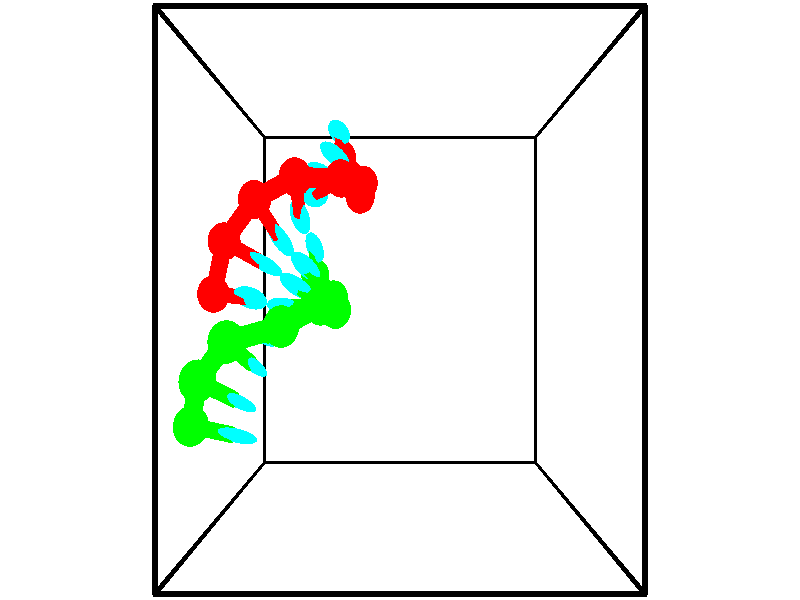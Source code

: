 // switches for output
#declare DRAW_BASES = 1; // possible values are 0, 1; only relevant for DNA ribbons
#declare DRAW_BASES_TYPE = 3; // possible values are 1, 2, 3; only relevant for DNA ribbons
#declare DRAW_FOG = 0; // set to 1 to enable fog

#include "colors.inc"

#include "transforms.inc"
background { rgb <1, 1, 1>}

#default {
   normal{
       ripples 0.25
       frequency 0.20
       turbulence 0.2
       lambda 5
   }
	finish {
		phong 0.1
		phong_size 40.
	}
}

// original window dimensions: 1024x640


// camera settings

camera {
	sky <-0, 1, 0>
	up <-0, 1, 0>
	right 1.6 * <1, 0, 0>
	location <2.5, 2.5, 11.1562>
	look_at <2.5, 2.5, 2.5>
	direction <0, 0, -8.6562>
	angle 67.0682
}


# declare cpy_camera_pos = <2.5, 2.5, 11.1562>;
# if (DRAW_FOG = 1)
fog {
	fog_type 2
	up vnormalize(cpy_camera_pos)
	color rgbt<1,1,1,0.3>
	distance 1e-5
	fog_alt 3e-3
	fog_offset 4
}
# end


// LIGHTS

# declare lum = 6;
global_settings {
	ambient_light rgb lum * <0.05, 0.05, 0.05>
	max_trace_level 15
}# declare cpy_direct_light_amount = 0.25;
light_source
{	1000 * <-1, -1, 1>,
	rgb lum * cpy_direct_light_amount
	parallel
}

light_source
{	1000 * <1, 1, -1>,
	rgb lum * cpy_direct_light_amount
	parallel
}

// strand 0

// nucleotide -1

// particle -1
sphere {
	<1.414777, 4.759263, -0.252240> 0.250000
	pigment { color rgbt <1,0,0,0> }
	no_shadow
}
cylinder {
	<1.414951, 4.890434, 0.125641>,  <1.415056, 4.969137, 0.352369>, 0.100000
	pigment { color rgbt <1,0,0,0> }
	no_shadow
}
cylinder {
	<1.414951, 4.890434, 0.125641>,  <1.414777, 4.759263, -0.252240>, 0.100000
	pigment { color rgbt <1,0,0,0> }
	no_shadow
}

// particle -1
sphere {
	<1.414951, 4.890434, 0.125641> 0.100000
	pigment { color rgbt <1,0,0,0> }
	no_shadow
}
sphere {
	0, 1
	scale<0.080000,0.200000,0.300000>
	matrix <-0.287280, -0.904839, 0.314223,
		0.957847, -0.271531, 0.093813,
		0.000436, 0.327928, 0.944703,
		1.415082, 4.988813, 0.409052>
	pigment { color rgbt <0,1,1,0> }
	no_shadow
}
cylinder {
	<1.846751, 4.270249, 0.215442>,  <1.414777, 4.759263, -0.252240>, 0.130000
	pigment { color rgbt <1,0,0,0> }
	no_shadow
}

// nucleotide -1

// particle -1
sphere {
	<1.846751, 4.270249, 0.215442> 0.250000
	pigment { color rgbt <1,0,0,0> }
	no_shadow
}
cylinder {
	<1.567581, 4.465843, 0.424744>,  <1.400079, 4.583200, 0.550325>, 0.100000
	pigment { color rgbt <1,0,0,0> }
	no_shadow
}
cylinder {
	<1.567581, 4.465843, 0.424744>,  <1.846751, 4.270249, 0.215442>, 0.100000
	pigment { color rgbt <1,0,0,0> }
	no_shadow
}

// particle -1
sphere {
	<1.567581, 4.465843, 0.424744> 0.100000
	pigment { color rgbt <1,0,0,0> }
	no_shadow
}
sphere {
	0, 1
	scale<0.080000,0.200000,0.300000>
	matrix <-0.266453, -0.855470, 0.444042,
		0.664758, 0.170486, 0.727346,
		-0.697925, 0.488984, 0.523254,
		1.358204, 4.612538, 0.581720>
	pigment { color rgbt <0,1,1,0> }
	no_shadow
}
cylinder {
	<1.817930, 3.981946, 0.838311>,  <1.846751, 4.270249, 0.215442>, 0.130000
	pigment { color rgbt <1,0,0,0> }
	no_shadow
}

// nucleotide -1

// particle -1
sphere {
	<1.817930, 3.981946, 0.838311> 0.250000
	pigment { color rgbt <1,0,0,0> }
	no_shadow
}
cylinder {
	<1.454548, 4.148888, 0.847458>,  <1.236519, 4.249053, 0.852946>, 0.100000
	pigment { color rgbt <1,0,0,0> }
	no_shadow
}
cylinder {
	<1.454548, 4.148888, 0.847458>,  <1.817930, 3.981946, 0.838311>, 0.100000
	pigment { color rgbt <1,0,0,0> }
	no_shadow
}

// particle -1
sphere {
	<1.454548, 4.148888, 0.847458> 0.100000
	pigment { color rgbt <1,0,0,0> }
	no_shadow
}
sphere {
	0, 1
	scale<0.080000,0.200000,0.300000>
	matrix <-0.333258, -0.756251, 0.563049,
		0.252285, 0.503884, 0.826107,
		-0.908456, 0.417355, 0.022867,
		1.182011, 4.274094, 0.854318>
	pigment { color rgbt <0,1,1,0> }
	no_shadow
}
cylinder {
	<1.563047, 4.108002, 1.568783>,  <1.817930, 3.981946, 0.838311>, 0.130000
	pigment { color rgbt <1,0,0,0> }
	no_shadow
}

// nucleotide -1

// particle -1
sphere {
	<1.563047, 4.108002, 1.568783> 0.250000
	pigment { color rgbt <1,0,0,0> }
	no_shadow
}
cylinder {
	<1.284233, 4.028664, 1.293159>,  <1.116945, 3.981061, 1.127785>, 0.100000
	pigment { color rgbt <1,0,0,0> }
	no_shadow
}
cylinder {
	<1.284233, 4.028664, 1.293159>,  <1.563047, 4.108002, 1.568783>, 0.100000
	pigment { color rgbt <1,0,0,0> }
	no_shadow
}

// particle -1
sphere {
	<1.284233, 4.028664, 1.293159> 0.100000
	pigment { color rgbt <1,0,0,0> }
	no_shadow
}
sphere {
	0, 1
	scale<0.080000,0.200000,0.300000>
	matrix <-0.407770, -0.680808, 0.608461,
		-0.589802, 0.705095, 0.393667,
		-0.697035, -0.198346, -0.689059,
		1.075123, 3.969160, 1.086442>
	pigment { color rgbt <0,1,1,0> }
	no_shadow
}
cylinder {
	<0.876766, 4.085784, 1.812605>,  <1.563047, 4.108002, 1.568783>, 0.130000
	pigment { color rgbt <1,0,0,0> }
	no_shadow
}

// nucleotide -1

// particle -1
sphere {
	<0.876766, 4.085784, 1.812605> 0.250000
	pigment { color rgbt <1,0,0,0> }
	no_shadow
}
cylinder {
	<0.869316, 3.826691, 1.507950>,  <0.864846, 3.671234, 1.325157>, 0.100000
	pigment { color rgbt <1,0,0,0> }
	no_shadow
}
cylinder {
	<0.869316, 3.826691, 1.507950>,  <0.876766, 4.085784, 1.812605>, 0.100000
	pigment { color rgbt <1,0,0,0> }
	no_shadow
}

// particle -1
sphere {
	<0.869316, 3.826691, 1.507950> 0.100000
	pigment { color rgbt <1,0,0,0> }
	no_shadow
}
sphere {
	0, 1
	scale<0.080000,0.200000,0.300000>
	matrix <-0.523984, -0.642455, 0.559189,
		-0.851524, 0.409501, -0.327437,
		-0.018624, -0.647735, -0.761638,
		0.863729, 3.632370, 1.279458>
	pigment { color rgbt <0,1,1,0> }
	no_shadow
}
cylinder {
	<0.234827, 3.804641, 1.754275>,  <0.876766, 4.085784, 1.812605>, 0.130000
	pigment { color rgbt <1,0,0,0> }
	no_shadow
}

// nucleotide -1

// particle -1
sphere {
	<0.234827, 3.804641, 1.754275> 0.250000
	pigment { color rgbt <1,0,0,0> }
	no_shadow
}
cylinder {
	<0.425137, 3.524010, 1.542076>,  <0.539322, 3.355631, 1.414757>, 0.100000
	pigment { color rgbt <1,0,0,0> }
	no_shadow
}
cylinder {
	<0.425137, 3.524010, 1.542076>,  <0.234827, 3.804641, 1.754275>, 0.100000
	pigment { color rgbt <1,0,0,0> }
	no_shadow
}

// particle -1
sphere {
	<0.425137, 3.524010, 1.542076> 0.100000
	pigment { color rgbt <1,0,0,0> }
	no_shadow
}
sphere {
	0, 1
	scale<0.080000,0.200000,0.300000>
	matrix <-0.475921, -0.712557, 0.515521,
		-0.739690, 0.007206, -0.672910,
		0.475772, -0.701577, -0.530501,
		0.567869, 3.313537, 1.382927>
	pigment { color rgbt <0,1,1,0> }
	no_shadow
}
cylinder {
	<-0.283931, 3.273956, 1.595662>,  <0.234827, 3.804641, 1.754275>, 0.130000
	pigment { color rgbt <1,0,0,0> }
	no_shadow
}

// nucleotide -1

// particle -1
sphere {
	<-0.283931, 3.273956, 1.595662> 0.250000
	pigment { color rgbt <1,0,0,0> }
	no_shadow
}
cylinder {
	<0.076008, 3.103508, 1.558357>,  <0.291971, 3.001239, 1.535975>, 0.100000
	pigment { color rgbt <1,0,0,0> }
	no_shadow
}
cylinder {
	<0.076008, 3.103508, 1.558357>,  <-0.283931, 3.273956, 1.595662>, 0.100000
	pigment { color rgbt <1,0,0,0> }
	no_shadow
}

// particle -1
sphere {
	<0.076008, 3.103508, 1.558357> 0.100000
	pigment { color rgbt <1,0,0,0> }
	no_shadow
}
sphere {
	0, 1
	scale<0.080000,0.200000,0.300000>
	matrix <-0.364625, -0.852141, 0.375373,
		-0.239425, -0.303773, -0.922170,
		0.899847, -0.426120, -0.093260,
		0.345962, 2.975672, 1.530379>
	pigment { color rgbt <0,1,1,0> }
	no_shadow
}
cylinder {
	<-0.501114, 2.580345, 1.439905>,  <-0.283931, 3.273956, 1.595662>, 0.130000
	pigment { color rgbt <1,0,0,0> }
	no_shadow
}

// nucleotide -1

// particle -1
sphere {
	<-0.501114, 2.580345, 1.439905> 0.250000
	pigment { color rgbt <1,0,0,0> }
	no_shadow
}
cylinder {
	<-0.129414, 2.549385, 1.584404>,  <0.093607, 2.530809, 1.671104>, 0.100000
	pigment { color rgbt <1,0,0,0> }
	no_shadow
}
cylinder {
	<-0.129414, 2.549385, 1.584404>,  <-0.501114, 2.580345, 1.439905>, 0.100000
	pigment { color rgbt <1,0,0,0> }
	no_shadow
}

// particle -1
sphere {
	<-0.129414, 2.549385, 1.584404> 0.100000
	pigment { color rgbt <1,0,0,0> }
	no_shadow
}
sphere {
	0, 1
	scale<0.080000,0.200000,0.300000>
	matrix <-0.303477, -0.717562, 0.626902,
		0.210696, -0.692180, -0.690285,
		0.929252, -0.077400, 0.361249,
		0.149362, 2.526165, 1.692779>
	pigment { color rgbt <0,1,1,0> }
	no_shadow
}
// strand 1

// nucleotide -1

// particle -1
sphere {
	<-0.571700, 0.957045, 2.286099> 0.250000
	pigment { color rgbt <0,1,0,0> }
	no_shadow
}
cylinder {
	<-0.177725, 0.893677, 2.313820>,  <0.058660, 0.855656, 2.330452>, 0.100000
	pigment { color rgbt <0,1,0,0> }
	no_shadow
}
cylinder {
	<-0.177725, 0.893677, 2.313820>,  <-0.571700, 0.957045, 2.286099>, 0.100000
	pigment { color rgbt <0,1,0,0> }
	no_shadow
}

// particle -1
sphere {
	<-0.177725, 0.893677, 2.313820> 0.100000
	pigment { color rgbt <0,1,0,0> }
	no_shadow
}
sphere {
	0, 1
	scale<0.080000,0.200000,0.300000>
	matrix <0.172741, 0.919490, -0.353126,
		-0.007780, 0.359778, 0.933006,
		0.984937, -0.158421, 0.069302,
		0.117756, 0.846150, 2.334610>
	pigment { color rgbt <0,1,1,0> }
	no_shadow
}
cylinder {
	<-0.317206, 1.559050, 2.755010>,  <-0.571700, 0.957045, 2.286099>, 0.130000
	pigment { color rgbt <0,1,0,0> }
	no_shadow
}

// nucleotide -1

// particle -1
sphere {
	<-0.317206, 1.559050, 2.755010> 0.250000
	pigment { color rgbt <0,1,0,0> }
	no_shadow
}
cylinder {
	<-0.060493, 1.387306, 2.500839>,  <0.093534, 1.284260, 2.348337>, 0.100000
	pigment { color rgbt <0,1,0,0> }
	no_shadow
}
cylinder {
	<-0.060493, 1.387306, 2.500839>,  <-0.317206, 1.559050, 2.755010>, 0.100000
	pigment { color rgbt <0,1,0,0> }
	no_shadow
}

// particle -1
sphere {
	<-0.060493, 1.387306, 2.500839> 0.100000
	pigment { color rgbt <0,1,0,0> }
	no_shadow
}
sphere {
	0, 1
	scale<0.080000,0.200000,0.300000>
	matrix <0.324941, 0.902771, -0.281813,
		0.694644, -0.025615, 0.718897,
		0.641781, -0.429359, -0.635428,
		0.132041, 1.258499, 2.310211>
	pigment { color rgbt <0,1,1,0> }
	no_shadow
}
cylinder {
	<0.101439, 2.016443, 2.816292>,  <-0.317206, 1.559050, 2.755010>, 0.130000
	pigment { color rgbt <0,1,0,0> }
	no_shadow
}

// nucleotide -1

// particle -1
sphere {
	<0.101439, 2.016443, 2.816292> 0.250000
	pigment { color rgbt <0,1,0,0> }
	no_shadow
}
cylinder {
	<0.227932, 1.835403, 2.482788>,  <0.303827, 1.726780, 2.282686>, 0.100000
	pigment { color rgbt <0,1,0,0> }
	no_shadow
}
cylinder {
	<0.227932, 1.835403, 2.482788>,  <0.101439, 2.016443, 2.816292>, 0.100000
	pigment { color rgbt <0,1,0,0> }
	no_shadow
}

// particle -1
sphere {
	<0.227932, 1.835403, 2.482788> 0.100000
	pigment { color rgbt <0,1,0,0> }
	no_shadow
}
sphere {
	0, 1
	scale<0.080000,0.200000,0.300000>
	matrix <0.438518, 0.849071, -0.294587,
		0.841249, -0.272460, 0.466975,
		0.316231, -0.452598, -0.833758,
		0.322801, 1.699624, 2.232661>
	pigment { color rgbt <0,1,1,0> }
	no_shadow
}
cylinder {
	<0.821051, 2.187480, 2.630969>,  <0.101439, 2.016443, 2.816292>, 0.130000
	pigment { color rgbt <0,1,0,0> }
	no_shadow
}

// nucleotide -1

// particle -1
sphere {
	<0.821051, 2.187480, 2.630969> 0.250000
	pigment { color rgbt <0,1,0,0> }
	no_shadow
}
cylinder {
	<0.629972, 2.103157, 2.289825>,  <0.515325, 2.052563, 2.085140>, 0.100000
	pigment { color rgbt <0,1,0,0> }
	no_shadow
}
cylinder {
	<0.629972, 2.103157, 2.289825>,  <0.821051, 2.187480, 2.630969>, 0.100000
	pigment { color rgbt <0,1,0,0> }
	no_shadow
}

// particle -1
sphere {
	<0.629972, 2.103157, 2.289825> 0.100000
	pigment { color rgbt <0,1,0,0> }
	no_shadow
}
sphere {
	0, 1
	scale<0.080000,0.200000,0.300000>
	matrix <0.359635, 0.838792, -0.408767,
		0.801540, -0.501985, -0.324876,
		-0.477698, -0.210807, -0.852857,
		0.486664, 2.039915, 2.033968>
	pigment { color rgbt <0,1,1,0> }
	no_shadow
}
cylinder {
	<1.316612, 2.431666, 2.134659>,  <0.821051, 2.187480, 2.630969>, 0.130000
	pigment { color rgbt <0,1,0,0> }
	no_shadow
}

// nucleotide -1

// particle -1
sphere {
	<1.316612, 2.431666, 2.134659> 0.250000
	pigment { color rgbt <0,1,0,0> }
	no_shadow
}
cylinder {
	<0.965628, 2.418053, 1.943283>,  <0.755037, 2.409885, 1.828458>, 0.100000
	pigment { color rgbt <0,1,0,0> }
	no_shadow
}
cylinder {
	<0.965628, 2.418053, 1.943283>,  <1.316612, 2.431666, 2.134659>, 0.100000
	pigment { color rgbt <0,1,0,0> }
	no_shadow
}

// particle -1
sphere {
	<0.965628, 2.418053, 1.943283> 0.100000
	pigment { color rgbt <0,1,0,0> }
	no_shadow
}
sphere {
	0, 1
	scale<0.080000,0.200000,0.300000>
	matrix <0.218059, 0.860134, -0.461107,
		0.427215, -0.508931, -0.747313,
		-0.877461, -0.034034, -0.478439,
		0.702389, 2.407843, 1.799752>
	pigment { color rgbt <0,1,1,0> }
	no_shadow
}
cylinder {
	<1.460823, 2.362392, 1.434231>,  <1.316612, 2.431666, 2.134659>, 0.130000
	pigment { color rgbt <0,1,0,0> }
	no_shadow
}

// nucleotide -1

// particle -1
sphere {
	<1.460823, 2.362392, 1.434231> 0.250000
	pigment { color rgbt <0,1,0,0> }
	no_shadow
}
cylinder {
	<1.105299, 2.545204, 1.447739>,  <0.891985, 2.654891, 1.455843>, 0.100000
	pigment { color rgbt <0,1,0,0> }
	no_shadow
}
cylinder {
	<1.105299, 2.545204, 1.447739>,  <1.460823, 2.362392, 1.434231>, 0.100000
	pigment { color rgbt <0,1,0,0> }
	no_shadow
}

// particle -1
sphere {
	<1.105299, 2.545204, 1.447739> 0.100000
	pigment { color rgbt <0,1,0,0> }
	no_shadow
}
sphere {
	0, 1
	scale<0.080000,0.200000,0.300000>
	matrix <0.364532, 0.749731, -0.552286,
		-0.277728, -0.478568, -0.832970,
		-0.888810, 0.457030, 0.033768,
		0.838656, 2.682313, 1.457869>
	pigment { color rgbt <0,1,1,0> }
	no_shadow
}
cylinder {
	<1.355197, 2.531727, 0.743814>,  <1.460823, 2.362392, 1.434231>, 0.130000
	pigment { color rgbt <0,1,0,0> }
	no_shadow
}

// nucleotide -1

// particle -1
sphere {
	<1.355197, 2.531727, 0.743814> 0.250000
	pigment { color rgbt <0,1,0,0> }
	no_shadow
}
cylinder {
	<1.111849, 2.777580, 0.944656>,  <0.965840, 2.925092, 1.065162>, 0.100000
	pigment { color rgbt <0,1,0,0> }
	no_shadow
}
cylinder {
	<1.111849, 2.777580, 0.944656>,  <1.355197, 2.531727, 0.743814>, 0.100000
	pigment { color rgbt <0,1,0,0> }
	no_shadow
}

// particle -1
sphere {
	<1.111849, 2.777580, 0.944656> 0.100000
	pigment { color rgbt <0,1,0,0> }
	no_shadow
}
sphere {
	0, 1
	scale<0.080000,0.200000,0.300000>
	matrix <0.276698, 0.757217, -0.591659,
		-0.743857, -0.221016, -0.630736,
		-0.608370, 0.614634, 0.502107,
		0.929338, 2.961970, 1.095288>
	pigment { color rgbt <0,1,1,0> }
	no_shadow
}
cylinder {
	<0.970441, 2.870586, 0.245590>,  <1.355197, 2.531727, 0.743814>, 0.130000
	pigment { color rgbt <0,1,0,0> }
	no_shadow
}

// nucleotide -1

// particle -1
sphere {
	<0.970441, 2.870586, 0.245590> 0.250000
	pigment { color rgbt <0,1,0,0> }
	no_shadow
}
cylinder {
	<1.010139, 3.084572, 0.581200>,  <1.033959, 3.212963, 0.782566>, 0.100000
	pigment { color rgbt <0,1,0,0> }
	no_shadow
}
cylinder {
	<1.010139, 3.084572, 0.581200>,  <0.970441, 2.870586, 0.245590>, 0.100000
	pigment { color rgbt <0,1,0,0> }
	no_shadow
}

// particle -1
sphere {
	<1.010139, 3.084572, 0.581200> 0.100000
	pigment { color rgbt <0,1,0,0> }
	no_shadow
}
sphere {
	0, 1
	scale<0.080000,0.200000,0.300000>
	matrix <0.623651, 0.623591, -0.471374,
		-0.775377, 0.570041, -0.271742,
		0.099247, 0.534964, 0.839025,
		1.039913, 3.245061, 0.832907>
	pigment { color rgbt <0,1,1,0> }
	no_shadow
}
// box output
cylinder {
	<0.000000, 0.000000, 0.000000>,  <5.000000, 0.000000, 0.000000>, 0.025000
	pigment { color rgbt <0,0,0,0> }
	no_shadow
}
cylinder {
	<0.000000, 0.000000, 0.000000>,  <0.000000, 5.000000, 0.000000>, 0.025000
	pigment { color rgbt <0,0,0,0> }
	no_shadow
}
cylinder {
	<0.000000, 0.000000, 0.000000>,  <0.000000, 0.000000, 5.000000>, 0.025000
	pigment { color rgbt <0,0,0,0> }
	no_shadow
}
cylinder {
	<5.000000, 5.000000, 5.000000>,  <0.000000, 5.000000, 5.000000>, 0.025000
	pigment { color rgbt <0,0,0,0> }
	no_shadow
}
cylinder {
	<5.000000, 5.000000, 5.000000>,  <5.000000, 0.000000, 5.000000>, 0.025000
	pigment { color rgbt <0,0,0,0> }
	no_shadow
}
cylinder {
	<5.000000, 5.000000, 5.000000>,  <5.000000, 5.000000, 0.000000>, 0.025000
	pigment { color rgbt <0,0,0,0> }
	no_shadow
}
cylinder {
	<0.000000, 0.000000, 5.000000>,  <0.000000, 5.000000, 5.000000>, 0.025000
	pigment { color rgbt <0,0,0,0> }
	no_shadow
}
cylinder {
	<0.000000, 0.000000, 5.000000>,  <5.000000, 0.000000, 5.000000>, 0.025000
	pigment { color rgbt <0,0,0,0> }
	no_shadow
}
cylinder {
	<5.000000, 5.000000, 0.000000>,  <0.000000, 5.000000, 0.000000>, 0.025000
	pigment { color rgbt <0,0,0,0> }
	no_shadow
}
cylinder {
	<5.000000, 5.000000, 0.000000>,  <5.000000, 0.000000, 0.000000>, 0.025000
	pigment { color rgbt <0,0,0,0> }
	no_shadow
}
cylinder {
	<5.000000, 0.000000, 5.000000>,  <5.000000, 0.000000, 0.000000>, 0.025000
	pigment { color rgbt <0,0,0,0> }
	no_shadow
}
cylinder {
	<0.000000, 5.000000, 0.000000>,  <0.000000, 5.000000, 5.000000>, 0.025000
	pigment { color rgbt <0,0,0,0> }
	no_shadow
}
// end of box output
